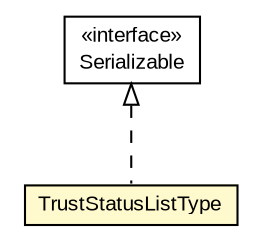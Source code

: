 #!/usr/local/bin/dot
#
# Class diagram 
# Generated by UMLGraph version R5_6-24-gf6e263 (http://www.umlgraph.org/)
#

digraph G {
	edge [fontname="arial",fontsize=10,labelfontname="arial",labelfontsize=10];
	node [fontname="arial",fontsize=10,shape=plaintext];
	nodesep=0.25;
	ranksep=0.5;
	// eu.europa.esig.jaxb.tsl.TrustStatusListType
	c738195 [label=<<table title="eu.europa.esig.jaxb.tsl.TrustStatusListType" border="0" cellborder="1" cellspacing="0" cellpadding="2" port="p" bgcolor="lemonChiffon" href="./TrustStatusListType.html">
		<tr><td><table border="0" cellspacing="0" cellpadding="1">
<tr><td align="center" balign="center"> TrustStatusListType </td></tr>
		</table></td></tr>
		</table>>, URL="./TrustStatusListType.html", fontname="arial", fontcolor="black", fontsize=10.0];
	//eu.europa.esig.jaxb.tsl.TrustStatusListType implements java.io.Serializable
	c738478:p -> c738195:p [dir=back,arrowtail=empty,style=dashed];
	// java.io.Serializable
	c738478 [label=<<table title="java.io.Serializable" border="0" cellborder="1" cellspacing="0" cellpadding="2" port="p" href="http://java.sun.com/j2se/1.4.2/docs/api/java/io/Serializable.html">
		<tr><td><table border="0" cellspacing="0" cellpadding="1">
<tr><td align="center" balign="center"> &#171;interface&#187; </td></tr>
<tr><td align="center" balign="center"> Serializable </td></tr>
		</table></td></tr>
		</table>>, URL="http://java.sun.com/j2se/1.4.2/docs/api/java/io/Serializable.html", fontname="arial", fontcolor="black", fontsize=10.0];
}

